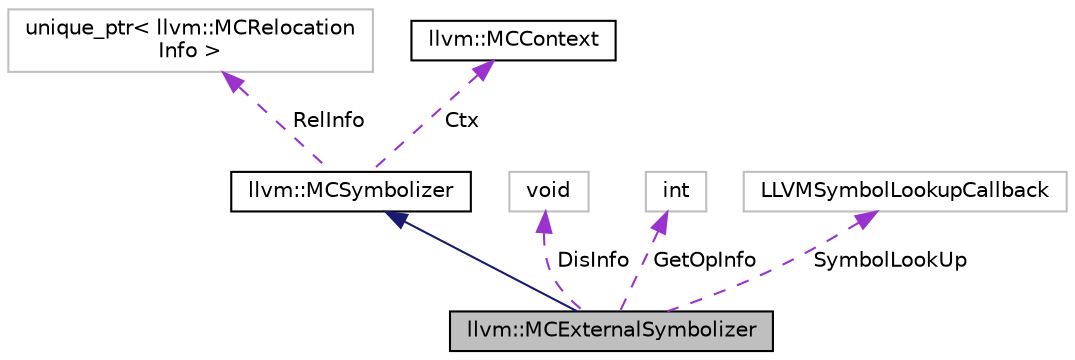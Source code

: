 digraph "llvm::MCExternalSymbolizer"
{
 // LATEX_PDF_SIZE
  bgcolor="transparent";
  edge [fontname="Helvetica",fontsize="10",labelfontname="Helvetica",labelfontsize="10"];
  node [fontname="Helvetica",fontsize="10",shape=record];
  Node1 [label="llvm::MCExternalSymbolizer",height=0.2,width=0.4,color="black", fillcolor="grey75", style="filled", fontcolor="black",tooltip="Symbolize using user-provided, C API, callbacks."];
  Node2 -> Node1 [dir="back",color="midnightblue",fontsize="10",style="solid",fontname="Helvetica"];
  Node2 [label="llvm::MCSymbolizer",height=0.2,width=0.4,color="black",URL="$classllvm_1_1MCSymbolizer.html",tooltip="Symbolize and annotate disassembled instructions."];
  Node3 -> Node2 [dir="back",color="darkorchid3",fontsize="10",style="dashed",label=" RelInfo" ,fontname="Helvetica"];
  Node3 [label="unique_ptr\< llvm::MCRelocation\lInfo \>",height=0.2,width=0.4,color="grey75",tooltip=" "];
  Node4 -> Node2 [dir="back",color="darkorchid3",fontsize="10",style="dashed",label=" Ctx" ,fontname="Helvetica"];
  Node4 [label="llvm::MCContext",height=0.2,width=0.4,color="black",URL="$classllvm_1_1MCContext.html",tooltip="Context object for machine code objects."];
  Node5 -> Node1 [dir="back",color="darkorchid3",fontsize="10",style="dashed",label=" DisInfo" ,fontname="Helvetica"];
  Node5 [label="void",height=0.2,width=0.4,color="grey75",tooltip=" "];
  Node6 -> Node1 [dir="back",color="darkorchid3",fontsize="10",style="dashed",label=" GetOpInfo" ,fontname="Helvetica"];
  Node6 [label="int",height=0.2,width=0.4,color="grey75",tooltip=" "];
  Node7 -> Node1 [dir="back",color="darkorchid3",fontsize="10",style="dashed",label=" SymbolLookUp" ,fontname="Helvetica"];
  Node7 [label="LLVMSymbolLookupCallback",height=0.2,width=0.4,color="grey75",tooltip=" "];
}
